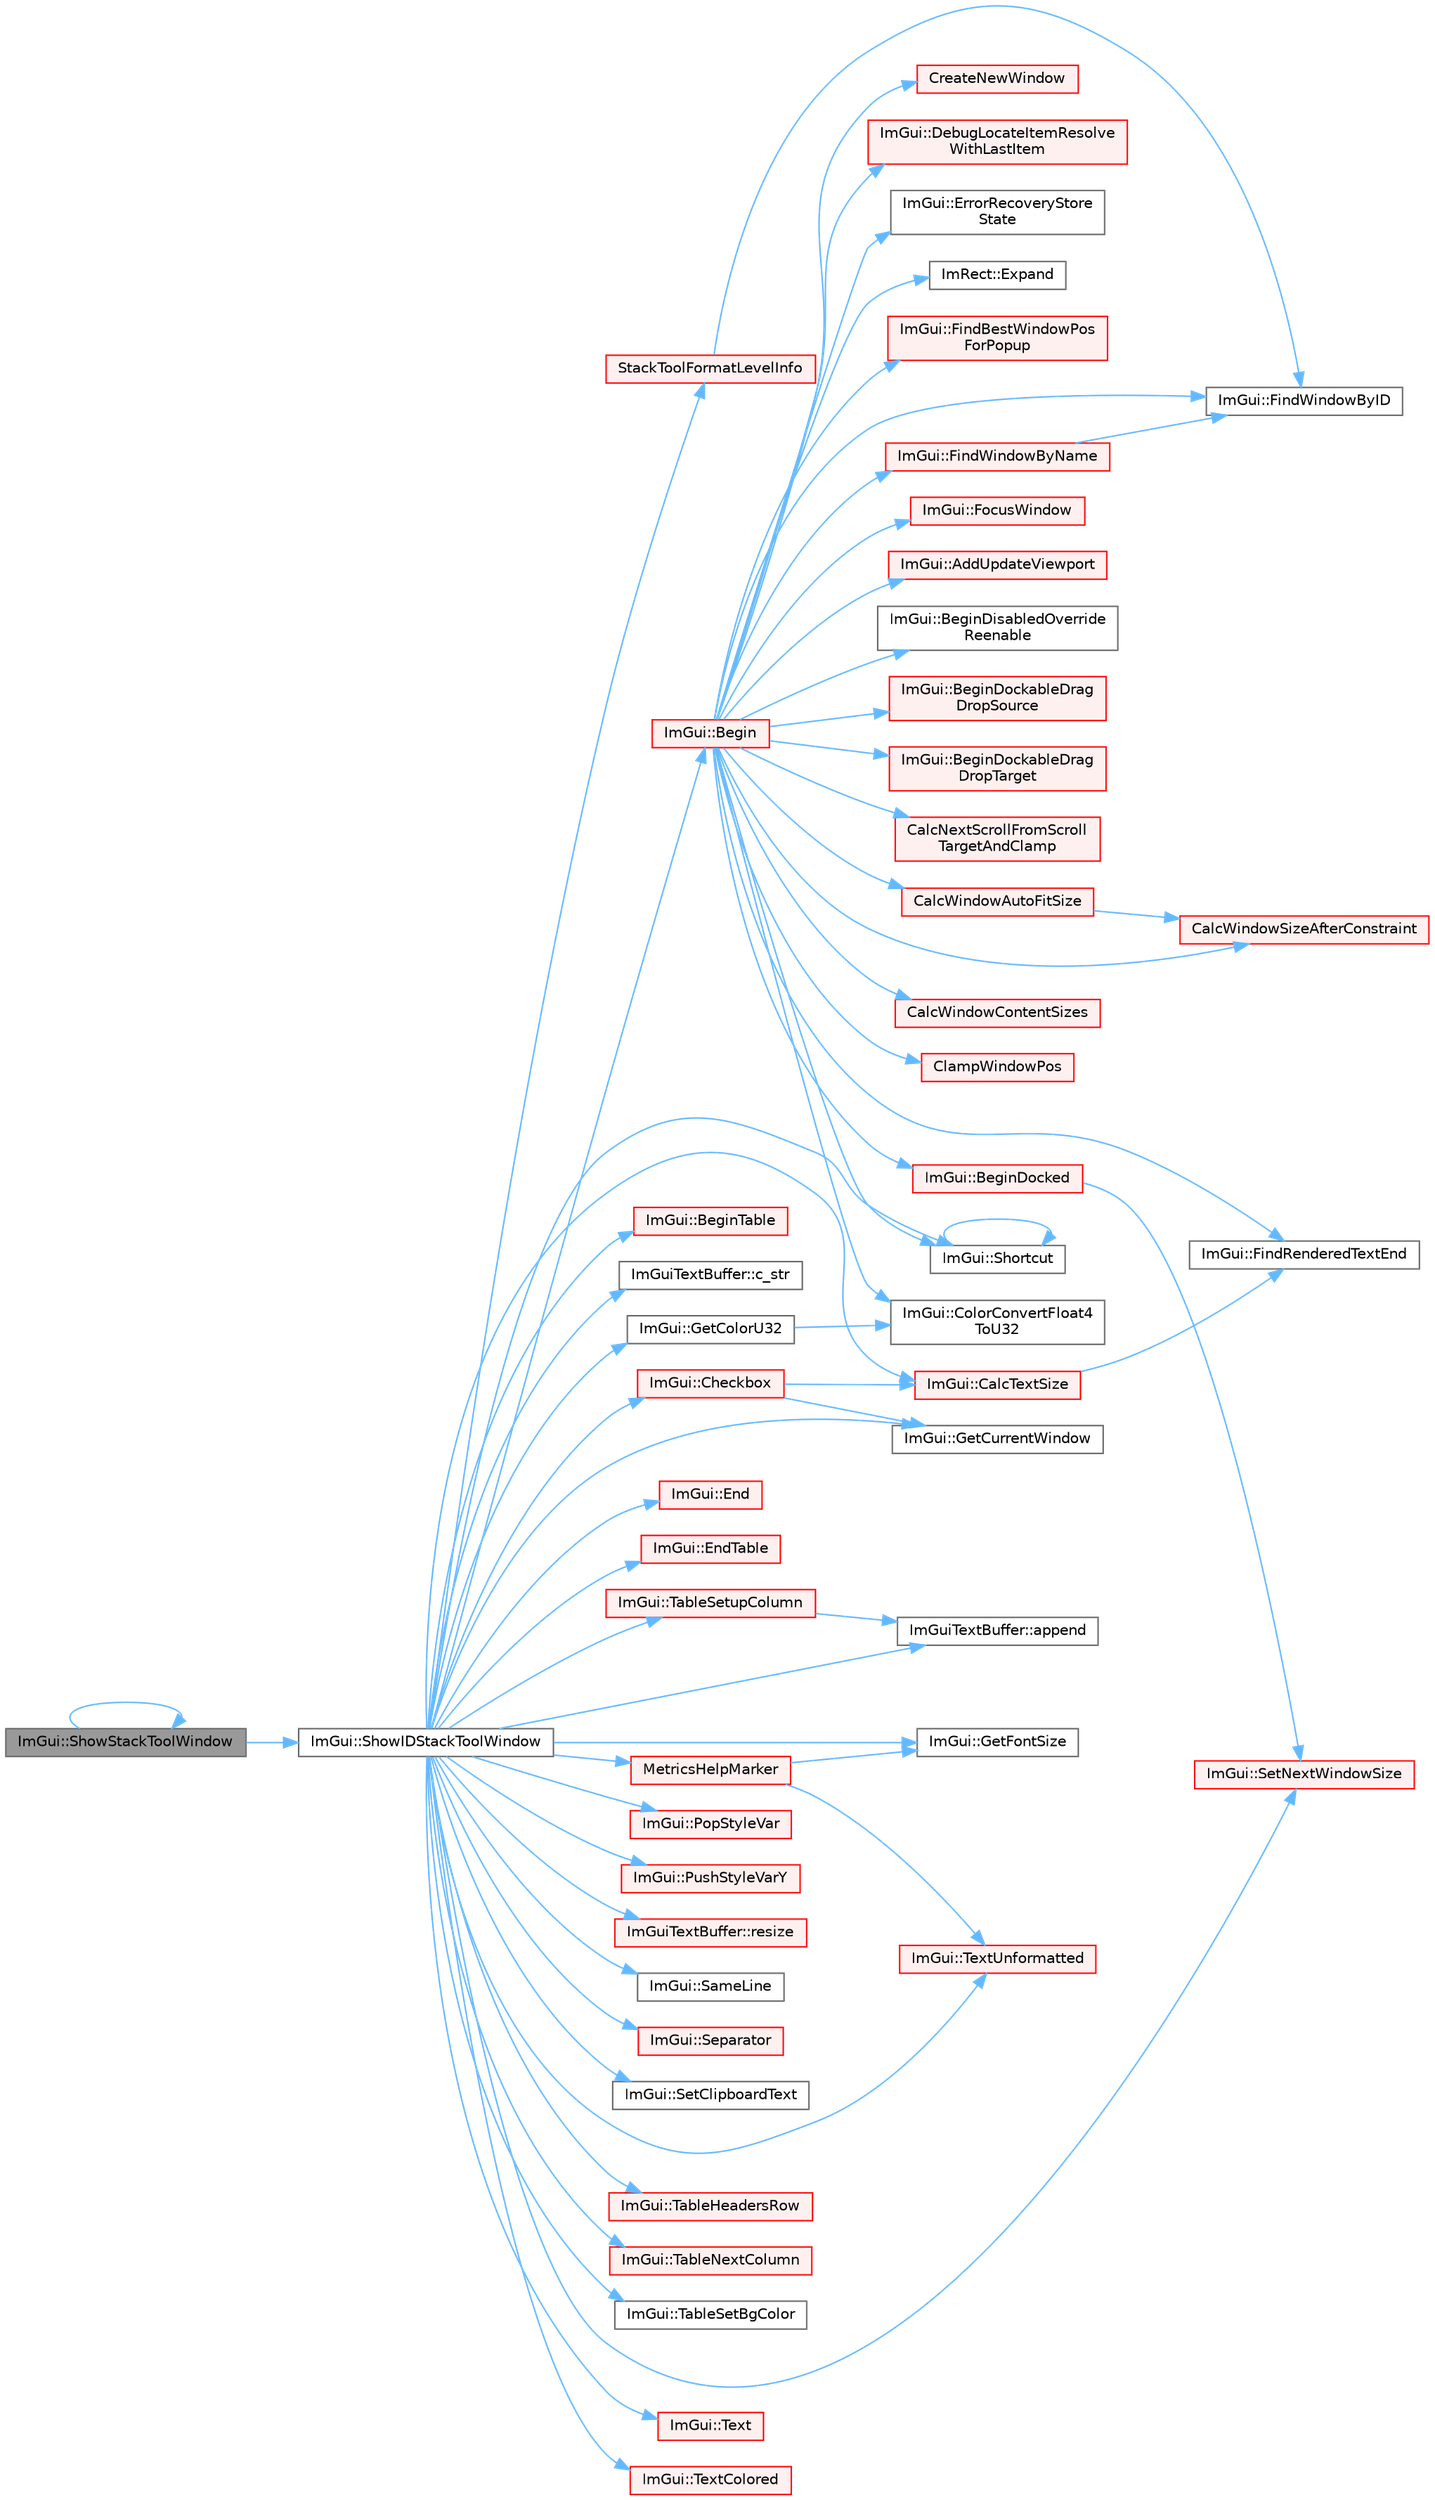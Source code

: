 digraph "ImGui::ShowStackToolWindow"
{
 // LATEX_PDF_SIZE
  bgcolor="transparent";
  edge [fontname=Helvetica,fontsize=10,labelfontname=Helvetica,labelfontsize=10];
  node [fontname=Helvetica,fontsize=10,shape=box,height=0.2,width=0.4];
  rankdir="LR";
  Node1 [id="Node000001",label="ImGui::ShowStackToolWindow",height=0.2,width=0.4,color="gray40", fillcolor="grey60", style="filled", fontcolor="black",tooltip=" "];
  Node1 -> Node2 [id="edge1_Node000001_Node000002",color="steelblue1",style="solid",tooltip=" "];
  Node2 [id="Node000002",label="ImGui::ShowIDStackToolWindow",height=0.2,width=0.4,color="grey40", fillcolor="white", style="filled",URL="$namespace_im_gui.html#ab4a87bf4a874a8e5872b60b4a9b1d99e",tooltip=" "];
  Node2 -> Node3 [id="edge2_Node000002_Node000003",color="steelblue1",style="solid",tooltip=" "];
  Node3 [id="Node000003",label="ImGuiTextBuffer::append",height=0.2,width=0.4,color="grey40", fillcolor="white", style="filled",URL="$struct_im_gui_text_buffer.html#a9101840866a9e5408ea1e25a779a40dc",tooltip=" "];
  Node2 -> Node4 [id="edge3_Node000002_Node000004",color="steelblue1",style="solid",tooltip=" "];
  Node4 [id="Node000004",label="ImGui::Begin",height=0.2,width=0.4,color="red", fillcolor="#FFF0F0", style="filled",URL="$namespace_im_gui.html#a581e58db0bc930bafa4a5d23093a2b99",tooltip=" "];
  Node4 -> Node5 [id="edge4_Node000004_Node000005",color="steelblue1",style="solid",tooltip=" "];
  Node5 [id="Node000005",label="ImGui::AddUpdateViewport",height=0.2,width=0.4,color="red", fillcolor="#FFF0F0", style="filled",URL="$namespace_im_gui.html#ada58e5d3e2efc3cef60f213d771408d8",tooltip=" "];
  Node4 -> Node21 [id="edge5_Node000004_Node000021",color="steelblue1",style="solid",tooltip=" "];
  Node21 [id="Node000021",label="ImGui::BeginDisabledOverride\lReenable",height=0.2,width=0.4,color="grey40", fillcolor="white", style="filled",URL="$namespace_im_gui.html#a26b36756e219b7129f894e1c2feb17a8",tooltip=" "];
  Node4 -> Node22 [id="edge6_Node000004_Node000022",color="steelblue1",style="solid",tooltip=" "];
  Node22 [id="Node000022",label="ImGui::BeginDockableDrag\lDropSource",height=0.2,width=0.4,color="red", fillcolor="#FFF0F0", style="filled",URL="$namespace_im_gui.html#a7a435b1565d4884e42a5ee5667f21a1f",tooltip=" "];
  Node4 -> Node372 [id="edge7_Node000004_Node000372",color="steelblue1",style="solid",tooltip=" "];
  Node372 [id="Node000372",label="ImGui::BeginDockableDrag\lDropTarget",height=0.2,width=0.4,color="red", fillcolor="#FFF0F0", style="filled",URL="$namespace_im_gui.html#a1725ff3becdb963b97c16d69d4c9f308",tooltip=" "];
  Node4 -> Node416 [id="edge8_Node000004_Node000416",color="steelblue1",style="solid",tooltip=" "];
  Node416 [id="Node000416",label="ImGui::BeginDocked",height=0.2,width=0.4,color="red", fillcolor="#FFF0F0", style="filled",URL="$namespace_im_gui.html#a627bb85e7c0ab597360f63719bfb1e55",tooltip=" "];
  Node416 -> Node461 [id="edge9_Node000416_Node000461",color="steelblue1",style="solid",tooltip=" "];
  Node461 [id="Node000461",label="ImGui::SetNextWindowSize",height=0.2,width=0.4,color="red", fillcolor="#FFF0F0", style="filled",URL="$namespace_im_gui.html#ab33717bb71ef5e393ae18656fc6b229d",tooltip=" "];
  Node4 -> Node264 [id="edge10_Node000004_Node000264",color="steelblue1",style="solid",tooltip=" "];
  Node264 [id="Node000264",label="CalcNextScrollFromScroll\lTargetAndClamp",height=0.2,width=0.4,color="red", fillcolor="#FFF0F0", style="filled",URL="$imgui_8cpp.html#a07abb80a54115cb5cf9da03351e29533",tooltip=" "];
  Node4 -> Node240 [id="edge11_Node000004_Node000240",color="steelblue1",style="solid",tooltip=" "];
  Node240 [id="Node000240",label="CalcWindowAutoFitSize",height=0.2,width=0.4,color="red", fillcolor="#FFF0F0", style="filled",URL="$imgui_8cpp.html#acbe6338daf87dc6ab636f02f1367eb41",tooltip=" "];
  Node240 -> Node243 [id="edge12_Node000240_Node000243",color="steelblue1",style="solid",tooltip=" "];
  Node243 [id="Node000243",label="CalcWindowSizeAfterConstraint",height=0.2,width=0.4,color="red", fillcolor="#FFF0F0", style="filled",URL="$imgui_8cpp.html#a0c4618a6985c33c4936f1d9f1c7b26b4",tooltip=" "];
  Node4 -> Node245 [id="edge13_Node000004_Node000245",color="steelblue1",style="solid",tooltip=" "];
  Node245 [id="Node000245",label="CalcWindowContentSizes",height=0.2,width=0.4,color="red", fillcolor="#FFF0F0", style="filled",URL="$imgui_8cpp.html#a6eddef51b4880a9f1dca88837f71fc6e",tooltip=" "];
  Node4 -> Node243 [id="edge14_Node000004_Node000243",color="steelblue1",style="solid",tooltip=" "];
  Node4 -> Node462 [id="edge15_Node000004_Node000462",color="steelblue1",style="solid",tooltip=" "];
  Node462 [id="Node000462",label="ClampWindowPos",height=0.2,width=0.4,color="red", fillcolor="#FFF0F0", style="filled",URL="$imgui_8cpp.html#a27b88f27774c413d5578ab6a3f989872",tooltip=" "];
  Node4 -> Node91 [id="edge16_Node000004_Node000091",color="steelblue1",style="solid",tooltip=" "];
  Node91 [id="Node000091",label="ImGui::ColorConvertFloat4\lToU32",height=0.2,width=0.4,color="grey40", fillcolor="white", style="filled",URL="$namespace_im_gui.html#abe2691de0b1a71c774ab24cc91564a94",tooltip=" "];
  Node4 -> Node463 [id="edge17_Node000004_Node000463",color="steelblue1",style="solid",tooltip=" "];
  Node463 [id="Node000463",label="CreateNewWindow",height=0.2,width=0.4,color="red", fillcolor="#FFF0F0", style="filled",URL="$imgui_8cpp.html#a3c92847eb67e7138e6f9af0ee66d3b33",tooltip=" "];
  Node4 -> Node113 [id="edge18_Node000004_Node000113",color="steelblue1",style="solid",tooltip=" "];
  Node113 [id="Node000113",label="ImGui::DebugLocateItemResolve\lWithLastItem",height=0.2,width=0.4,color="red", fillcolor="#FFF0F0", style="filled",URL="$namespace_im_gui.html#ae8ab0d7dfc90af8e82db3ed9e7829219",tooltip=" "];
  Node4 -> Node469 [id="edge19_Node000004_Node000469",color="steelblue1",style="solid",tooltip=" "];
  Node469 [id="Node000469",label="ImGui::ErrorRecoveryStore\lState",height=0.2,width=0.4,color="grey40", fillcolor="white", style="filled",URL="$namespace_im_gui.html#ac961d81019f580ffaec6b8857635a348",tooltip=" "];
  Node4 -> Node194 [id="edge20_Node000004_Node000194",color="steelblue1",style="solid",tooltip=" "];
  Node194 [id="Node000194",label="ImRect::Expand",height=0.2,width=0.4,color="grey40", fillcolor="white", style="filled",URL="$struct_im_rect.html#af33a7424c3341d08acd69da30c27c753",tooltip=" "];
  Node4 -> Node470 [id="edge21_Node000004_Node000470",color="steelblue1",style="solid",tooltip=" "];
  Node470 [id="Node000470",label="ImGui::FindBestWindowPos\lForPopup",height=0.2,width=0.4,color="red", fillcolor="#FFF0F0", style="filled",URL="$namespace_im_gui.html#a310ff87cbe678e2c632bf1f5577a7fbd",tooltip=" "];
  Node4 -> Node149 [id="edge22_Node000004_Node000149",color="steelblue1",style="solid",tooltip=" "];
  Node149 [id="Node000149",label="ImGui::FindRenderedTextEnd",height=0.2,width=0.4,color="grey40", fillcolor="white", style="filled",URL="$namespace_im_gui.html#a7671e1dbc803a31b06081b52a771d83f",tooltip=" "];
  Node4 -> Node249 [id="edge23_Node000004_Node000249",color="steelblue1",style="solid",tooltip=" "];
  Node249 [id="Node000249",label="ImGui::FindWindowByID",height=0.2,width=0.4,color="grey40", fillcolor="white", style="filled",URL="$namespace_im_gui.html#a82204d8800dc3a072ddbcbd2aecc48ac",tooltip=" "];
  Node4 -> Node248 [id="edge24_Node000004_Node000248",color="steelblue1",style="solid",tooltip=" "];
  Node248 [id="Node000248",label="ImGui::FindWindowByName",height=0.2,width=0.4,color="red", fillcolor="#FFF0F0", style="filled",URL="$namespace_im_gui.html#abca25f22c02e73d5eb2e9c72c4557813",tooltip=" "];
  Node248 -> Node249 [id="edge25_Node000248_Node000249",color="steelblue1",style="solid",tooltip=" "];
  Node4 -> Node33 [id="edge26_Node000004_Node000033",color="steelblue1",style="solid",tooltip=" "];
  Node33 [id="Node000033",label="ImGui::FocusWindow",height=0.2,width=0.4,color="red", fillcolor="#FFF0F0", style="filled",URL="$namespace_im_gui.html#a27aa6f2f3aa11778c6d023b1b223f262",tooltip=" "];
  Node4 -> Node129 [id="edge27_Node000004_Node000129",color="steelblue1",style="solid",tooltip=" "];
  Node129 [id="Node000129",label="ImGui::Shortcut",height=0.2,width=0.4,color="grey40", fillcolor="white", style="filled",URL="$namespace_im_gui.html#a5a7ca2346e4eb2dfe08a396349df7995",tooltip=" "];
  Node129 -> Node129 [id="edge28_Node000129_Node000129",color="steelblue1",style="solid",tooltip=" "];
  Node2 -> Node517 [id="edge29_Node000002_Node000517",color="steelblue1",style="solid",tooltip=" "];
  Node517 [id="Node000517",label="ImGui::BeginTable",height=0.2,width=0.4,color="red", fillcolor="#FFF0F0", style="filled",URL="$namespace_im_gui.html#a7ab019bafef9850ab97375a6b52670d3",tooltip=" "];
  Node2 -> Node549 [id="edge30_Node000002_Node000549",color="steelblue1",style="solid",tooltip=" "];
  Node549 [id="Node000549",label="ImGuiTextBuffer::c_str",height=0.2,width=0.4,color="grey40", fillcolor="white", style="filled",URL="$struct_im_gui_text_buffer.html#ac78a076eb21b9c4ec532eb5109c84a64",tooltip=" "];
  Node2 -> Node142 [id="edge31_Node000002_Node000142",color="steelblue1",style="solid",tooltip=" "];
  Node142 [id="Node000142",label="ImGui::CalcTextSize",height=0.2,width=0.4,color="red", fillcolor="#FFF0F0", style="filled",URL="$namespace_im_gui.html#a848b9db6cc4a186751c0ecebcaadc33b",tooltip=" "];
  Node142 -> Node149 [id="edge32_Node000142_Node000149",color="steelblue1",style="solid",tooltip=" "];
  Node2 -> Node550 [id="edge33_Node000002_Node000550",color="steelblue1",style="solid",tooltip=" "];
  Node550 [id="Node000550",label="ImGui::Checkbox",height=0.2,width=0.4,color="red", fillcolor="#FFF0F0", style="filled",URL="$namespace_im_gui.html#a57d73c1d0ef807fef734d91024092027",tooltip=" "];
  Node550 -> Node142 [id="edge34_Node000550_Node000142",color="steelblue1",style="solid",tooltip=" "];
  Node550 -> Node89 [id="edge35_Node000550_Node000089",color="steelblue1",style="solid",tooltip=" "];
  Node89 [id="Node000089",label="ImGui::GetCurrentWindow",height=0.2,width=0.4,color="grey40", fillcolor="white", style="filled",URL="$namespace_im_gui.html#ac452417b5004ca16a814a72cff153526",tooltip=" "];
  Node2 -> Node86 [id="edge36_Node000002_Node000086",color="steelblue1",style="solid",tooltip=" "];
  Node86 [id="Node000086",label="ImGui::End",height=0.2,width=0.4,color="red", fillcolor="#FFF0F0", style="filled",URL="$namespace_im_gui.html#a5479d93794a004c67ceb6d13f37c8254",tooltip=" "];
  Node2 -> Node298 [id="edge37_Node000002_Node000298",color="steelblue1",style="solid",tooltip=" "];
  Node298 [id="Node000298",label="ImGui::EndTable",height=0.2,width=0.4,color="red", fillcolor="#FFF0F0", style="filled",URL="$namespace_im_gui.html#a9c70aaa6464c2e51e6f3342da133ada1",tooltip=" "];
  Node2 -> Node90 [id="edge38_Node000002_Node000090",color="steelblue1",style="solid",tooltip=" "];
  Node90 [id="Node000090",label="ImGui::GetColorU32",height=0.2,width=0.4,color="grey40", fillcolor="white", style="filled",URL="$namespace_im_gui.html#a0de2d9bd347d9866511eb8d014e62556",tooltip=" "];
  Node90 -> Node91 [id="edge39_Node000090_Node000091",color="steelblue1",style="solid",tooltip=" "];
  Node2 -> Node89 [id="edge40_Node000002_Node000089",color="steelblue1",style="solid",tooltip=" "];
  Node2 -> Node551 [id="edge41_Node000002_Node000551",color="steelblue1",style="solid",tooltip=" "];
  Node551 [id="Node000551",label="ImGui::GetFontSize",height=0.2,width=0.4,color="grey40", fillcolor="white", style="filled",URL="$namespace_im_gui.html#ac592ae8e0aa4a1a06502ec7872bc8da8",tooltip=" "];
  Node2 -> Node552 [id="edge42_Node000002_Node000552",color="steelblue1",style="solid",tooltip=" "];
  Node552 [id="Node000552",label="MetricsHelpMarker",height=0.2,width=0.4,color="red", fillcolor="#FFF0F0", style="filled",URL="$imgui_8cpp.html#aa02564f7a526e53bfe3c4062acd6f0f2",tooltip=" "];
  Node552 -> Node551 [id="edge43_Node000552_Node000551",color="steelblue1",style="solid",tooltip=" "];
  Node552 -> Node557 [id="edge44_Node000552_Node000557",color="steelblue1",style="solid",tooltip=" "];
  Node557 [id="Node000557",label="ImGui::TextUnformatted",height=0.2,width=0.4,color="red", fillcolor="#FFF0F0", style="filled",URL="$namespace_im_gui.html#a96a5f42789ecc419b2ae8af7b2acc28e",tooltip=" "];
  Node2 -> Node253 [id="edge45_Node000002_Node000253",color="steelblue1",style="solid",tooltip=" "];
  Node253 [id="Node000253",label="ImGui::PopStyleVar",height=0.2,width=0.4,color="red", fillcolor="#FFF0F0", style="filled",URL="$namespace_im_gui.html#a14116e57d81e326adef2a702e65781d4",tooltip=" "];
  Node2 -> Node562 [id="edge46_Node000002_Node000562",color="steelblue1",style="solid",tooltip=" "];
  Node562 [id="Node000562",label="ImGui::PushStyleVarY",height=0.2,width=0.4,color="red", fillcolor="#FFF0F0", style="filled",URL="$namespace_im_gui.html#a0085e55737477dccb318201f0f737678",tooltip=" "];
  Node2 -> Node563 [id="edge47_Node000002_Node000563",color="steelblue1",style="solid",tooltip=" "];
  Node563 [id="Node000563",label="ImGuiTextBuffer::resize",height=0.2,width=0.4,color="red", fillcolor="#FFF0F0", style="filled",URL="$struct_im_gui_text_buffer.html#a0fc40be148c1238cc11c15fb4e7bdbc2",tooltip=" "];
  Node2 -> Node174 [id="edge48_Node000002_Node000174",color="steelblue1",style="solid",tooltip=" "];
  Node174 [id="Node000174",label="ImGui::SameLine",height=0.2,width=0.4,color="grey40", fillcolor="white", style="filled",URL="$namespace_im_gui.html#addd433eb3aae59119e341e80db474f66",tooltip=" "];
  Node2 -> Node336 [id="edge49_Node000002_Node000336",color="steelblue1",style="solid",tooltip=" "];
  Node336 [id="Node000336",label="ImGui::Separator",height=0.2,width=0.4,color="red", fillcolor="#FFF0F0", style="filled",URL="$namespace_im_gui.html#a191123597a5084d003c8beac7eeb029e",tooltip=" "];
  Node2 -> Node362 [id="edge50_Node000002_Node000362",color="steelblue1",style="solid",tooltip=" "];
  Node362 [id="Node000362",label="ImGui::SetClipboardText",height=0.2,width=0.4,color="grey40", fillcolor="white", style="filled",URL="$namespace_im_gui.html#aa4824a1b351c063b4aff9b9f4fb5fd4d",tooltip=" "];
  Node2 -> Node461 [id="edge51_Node000002_Node000461",color="steelblue1",style="solid",tooltip=" "];
  Node2 -> Node129 [id="edge52_Node000002_Node000129",color="steelblue1",style="solid",tooltip=" "];
  Node2 -> Node565 [id="edge53_Node000002_Node000565",color="steelblue1",style="solid",tooltip=" "];
  Node565 [id="Node000565",label="StackToolFormatLevelInfo",height=0.2,width=0.4,color="red", fillcolor="#FFF0F0", style="filled",URL="$imgui_8cpp.html#a24d227c90dce43dcbee734af96dd6fb1",tooltip=" "];
  Node565 -> Node249 [id="edge54_Node000565_Node000249",color="steelblue1",style="solid",tooltip=" "];
  Node2 -> Node566 [id="edge55_Node000002_Node000566",color="steelblue1",style="solid",tooltip=" "];
  Node566 [id="Node000566",label="ImGui::TableHeadersRow",height=0.2,width=0.4,color="red", fillcolor="#FFF0F0", style="filled",URL="$namespace_im_gui.html#a0c16791f4620e8db38511553d5d63335",tooltip=" "];
  Node2 -> Node581 [id="edge56_Node000002_Node000581",color="steelblue1",style="solid",tooltip=" "];
  Node581 [id="Node000581",label="ImGui::TableNextColumn",height=0.2,width=0.4,color="red", fillcolor="#FFF0F0", style="filled",URL="$namespace_im_gui.html#ac9925e8335f55449b1be988829e37ba5",tooltip=" "];
  Node2 -> Node576 [id="edge57_Node000002_Node000576",color="steelblue1",style="solid",tooltip=" "];
  Node576 [id="Node000576",label="ImGui::TableSetBgColor",height=0.2,width=0.4,color="grey40", fillcolor="white", style="filled",URL="$namespace_im_gui.html#ae8fa85b0cea3c12f73d9432cab64d50a",tooltip=" "];
  Node2 -> Node582 [id="edge58_Node000002_Node000582",color="steelblue1",style="solid",tooltip=" "];
  Node582 [id="Node000582",label="ImGui::TableSetupColumn",height=0.2,width=0.4,color="red", fillcolor="#FFF0F0", style="filled",URL="$namespace_im_gui.html#a4ac0fd352082b1aa9a2a5a1dedcf5b89",tooltip=" "];
  Node582 -> Node3 [id="edge59_Node000582_Node000003",color="steelblue1",style="solid",tooltip=" "];
  Node2 -> Node583 [id="edge60_Node000002_Node000583",color="steelblue1",style="solid",tooltip=" "];
  Node583 [id="Node000583",label="ImGui::Text",height=0.2,width=0.4,color="red", fillcolor="#FFF0F0", style="filled",URL="$namespace_im_gui.html#a9e7b83611fe441d54fad2effb4bf4965",tooltip=" "];
  Node2 -> Node584 [id="edge61_Node000002_Node000584",color="steelblue1",style="solid",tooltip=" "];
  Node584 [id="Node000584",label="ImGui::TextColored",height=0.2,width=0.4,color="red", fillcolor="#FFF0F0", style="filled",URL="$namespace_im_gui.html#a36ab8fcad68b26863d6e910755de04c2",tooltip=" "];
  Node2 -> Node557 [id="edge62_Node000002_Node000557",color="steelblue1",style="solid",tooltip=" "];
  Node1 -> Node1 [id="edge63_Node000001_Node000001",color="steelblue1",style="solid",tooltip=" "];
}
